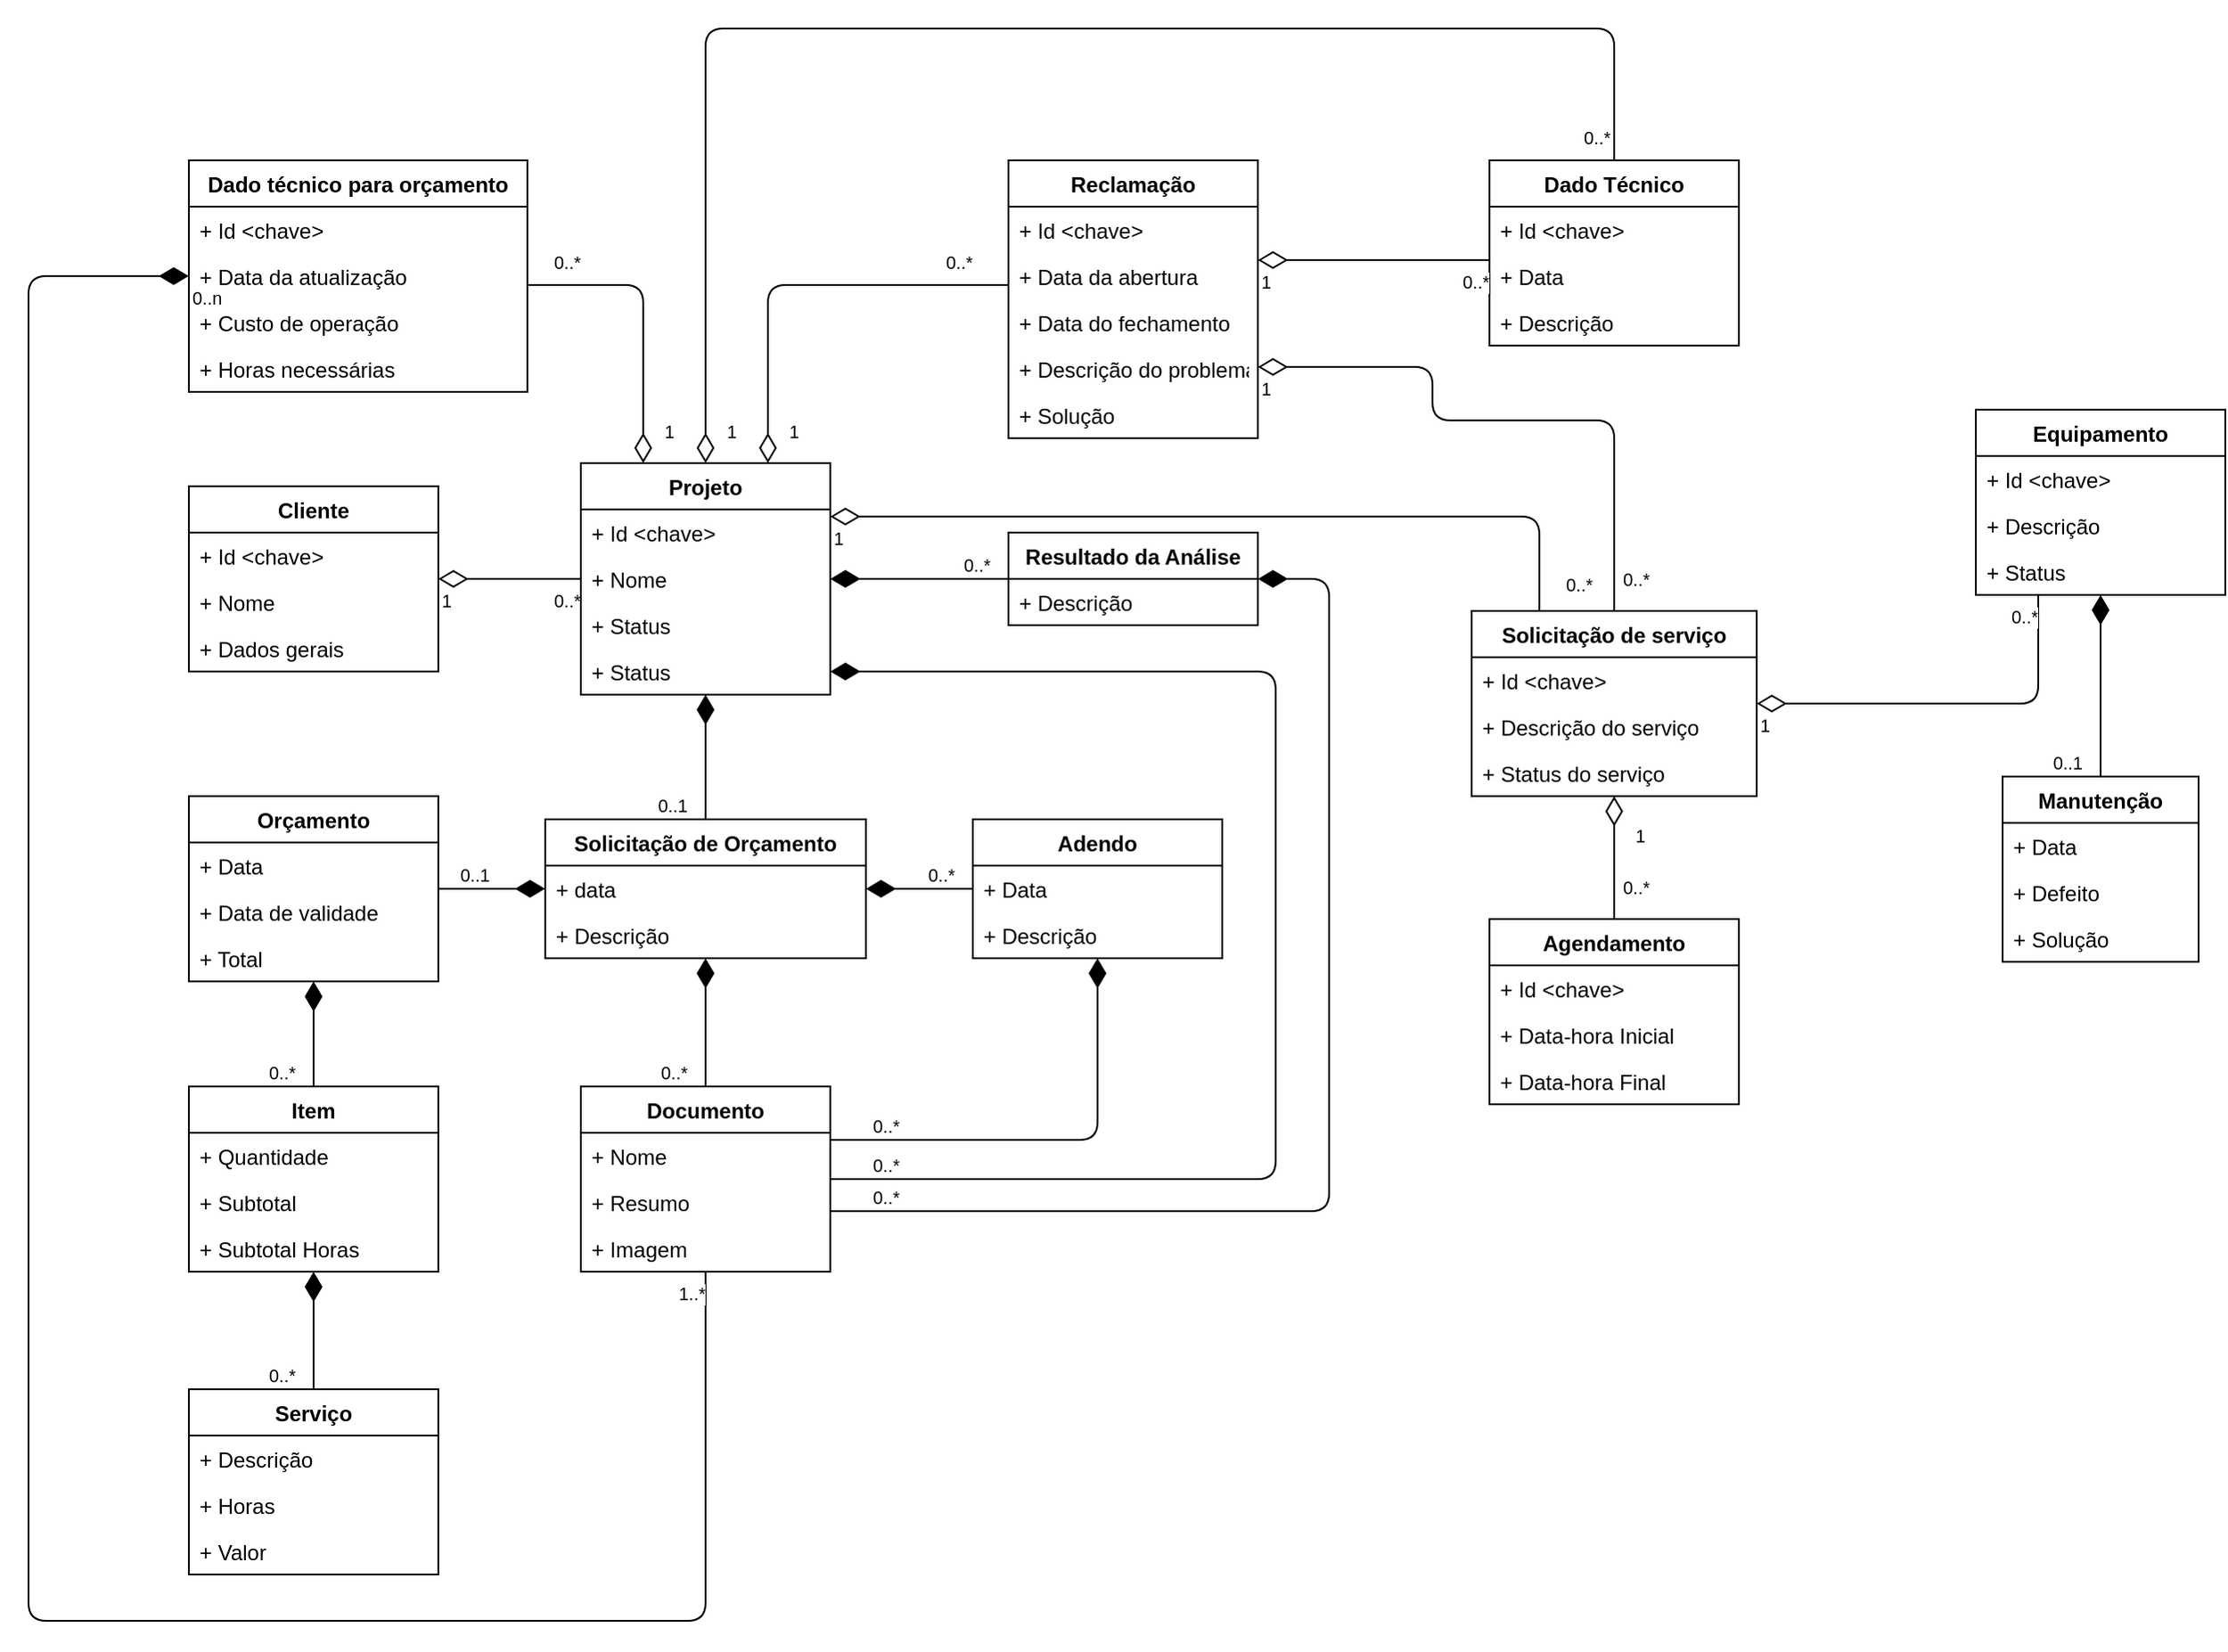<mxfile version="13.1.2" type="google"><diagram id="Xtl_frcXwv0-rgg527Lv" name="Page-1"><mxGraphModel dx="865" dy="480" grid="1" gridSize="10" guides="1" tooltips="1" connect="1" arrows="1" fold="1" page="1" pageScale="1" pageWidth="1654" pageHeight="1169" math="0" shadow="0"><root><mxCell id="0"/><mxCell id="1" parent="0"/><mxCell id="OurGnetzoIfqYO8myGgd-20" value="" style="endArrow=none;html=1;endSize=12;startArrow=diamondThin;startSize=14;startFill=0;edgeStyle=orthogonalEdgeStyle;endFill=0;" parent="1" source="OurGnetzoIfqYO8myGgd-1" target="OurGnetzoIfqYO8myGgd-5" edge="1"><mxGeometry relative="1" as="geometry"><mxPoint x="462" y="404" as="sourcePoint"/><mxPoint x="622" y="404" as="targetPoint"/></mxGeometry></mxCell><mxCell id="OurGnetzoIfqYO8myGgd-21" value="1" style="resizable=0;html=1;align=left;verticalAlign=top;labelBackgroundColor=#ffffff;fontSize=10;" parent="OurGnetzoIfqYO8myGgd-20" connectable="0" vertex="1"><mxGeometry x="-1" relative="1" as="geometry"/></mxCell><mxCell id="OurGnetzoIfqYO8myGgd-22" value="0..*" style="resizable=0;html=1;align=right;verticalAlign=top;labelBackgroundColor=#ffffff;fontSize=10;" parent="OurGnetzoIfqYO8myGgd-20" connectable="0" vertex="1"><mxGeometry x="1" relative="1" as="geometry"/></mxCell><mxCell id="OurGnetzoIfqYO8myGgd-30" value="" style="endArrow=none;html=1;endSize=12;startArrow=diamondThin;startSize=14;startFill=1;edgeStyle=orthogonalEdgeStyle;endFill=0;" parent="1" source="OurGnetzoIfqYO8myGgd-5" target="OurGnetzoIfqYO8myGgd-23" edge="1"><mxGeometry relative="1" as="geometry"><mxPoint x="472" y="454" as="sourcePoint"/><mxPoint x="632" y="454" as="targetPoint"/></mxGeometry></mxCell><mxCell id="OurGnetzoIfqYO8myGgd-31" value="" style="resizable=0;html=1;align=left;verticalAlign=top;labelBackgroundColor=#ffffff;fontSize=10;" parent="OurGnetzoIfqYO8myGgd-30" connectable="0" vertex="1"><mxGeometry x="-1" relative="1" as="geometry"/></mxCell><mxCell id="OurGnetzoIfqYO8myGgd-32" value="0..1" style="resizable=0;html=1;align=right;verticalAlign=top;labelBackgroundColor=#ffffff;fontSize=10;" parent="OurGnetzoIfqYO8myGgd-30" connectable="0" vertex="1"><mxGeometry x="1" relative="1" as="geometry"><mxPoint x="-10" y="-20" as="offset"/></mxGeometry></mxCell><mxCell id="OurGnetzoIfqYO8myGgd-37" value="" style="endArrow=none;html=1;endSize=12;startArrow=diamondThin;startSize=14;startFill=1;edgeStyle=orthogonalEdgeStyle;endFill=0;" parent="1" source="OurGnetzoIfqYO8myGgd-23" target="OurGnetzoIfqYO8myGgd-33" edge="1"><mxGeometry relative="1" as="geometry"><mxPoint x="712" y="524" as="sourcePoint"/><mxPoint x="712" y="654" as="targetPoint"/></mxGeometry></mxCell><mxCell id="OurGnetzoIfqYO8myGgd-38" value="" style="resizable=0;html=1;align=left;verticalAlign=top;labelBackgroundColor=#ffffff;fontSize=10;" parent="OurGnetzoIfqYO8myGgd-37" connectable="0" vertex="1"><mxGeometry x="-1" relative="1" as="geometry"/></mxCell><mxCell id="OurGnetzoIfqYO8myGgd-39" value="0..*" style="resizable=0;html=1;align=right;verticalAlign=top;labelBackgroundColor=#ffffff;fontSize=10;" parent="OurGnetzoIfqYO8myGgd-37" connectable="0" vertex="1"><mxGeometry x="1" relative="1" as="geometry"><mxPoint x="-10" y="-20" as="offset"/></mxGeometry></mxCell><mxCell id="OurGnetzoIfqYO8myGgd-44" value="" style="endArrow=none;html=1;endSize=12;startArrow=diamondThin;startSize=14;startFill=1;edgeStyle=orthogonalEdgeStyle;endFill=0;" parent="1" source="OurGnetzoIfqYO8myGgd-23" target="OurGnetzoIfqYO8myGgd-40" edge="1"><mxGeometry relative="1" as="geometry"><mxPoint x="592" y="632" as="sourcePoint"/><mxPoint x="592" y="754" as="targetPoint"/></mxGeometry></mxCell><mxCell id="OurGnetzoIfqYO8myGgd-45" value="" style="resizable=0;html=1;align=left;verticalAlign=top;labelBackgroundColor=#ffffff;fontSize=10;" parent="OurGnetzoIfqYO8myGgd-44" connectable="0" vertex="1"><mxGeometry x="-1" relative="1" as="geometry"/></mxCell><mxCell id="OurGnetzoIfqYO8myGgd-46" value="0..*" style="resizable=0;html=1;align=right;verticalAlign=top;labelBackgroundColor=#ffffff;fontSize=10;" parent="OurGnetzoIfqYO8myGgd-44" connectable="0" vertex="1"><mxGeometry x="1" relative="1" as="geometry"><mxPoint x="-10" y="-20" as="offset"/></mxGeometry></mxCell><mxCell id="OurGnetzoIfqYO8myGgd-47" value="" style="endArrow=none;html=1;endSize=12;startArrow=diamondThin;startSize=14;startFill=1;edgeStyle=orthogonalEdgeStyle;endFill=0;" parent="1" source="OurGnetzoIfqYO8myGgd-40" target="OurGnetzoIfqYO8myGgd-33" edge="1"><mxGeometry relative="1" as="geometry"><mxPoint x="592" y="632.0" as="sourcePoint"/><mxPoint x="592" y="754.0" as="targetPoint"/><Array as="points"><mxPoint x="802" y="724"/></Array></mxGeometry></mxCell><mxCell id="OurGnetzoIfqYO8myGgd-48" value="" style="resizable=0;html=1;align=left;verticalAlign=top;labelBackgroundColor=#ffffff;fontSize=10;" parent="OurGnetzoIfqYO8myGgd-47" connectable="0" vertex="1"><mxGeometry x="-1" relative="1" as="geometry"/></mxCell><mxCell id="OurGnetzoIfqYO8myGgd-49" value="0..*" style="resizable=0;html=1;align=right;verticalAlign=top;labelBackgroundColor=#ffffff;fontSize=10;" parent="OurGnetzoIfqYO8myGgd-47" connectable="0" vertex="1"><mxGeometry x="1" relative="1" as="geometry"><mxPoint x="39.72" y="-20" as="offset"/></mxGeometry></mxCell><mxCell id="OurGnetzoIfqYO8myGgd-53" value="" style="endArrow=none;html=1;endSize=12;startArrow=diamondThin;startSize=14;startFill=1;edgeStyle=orthogonalEdgeStyle;exitX=1;exitY=0.5;exitDx=0;exitDy=0;endFill=0;" parent="1" source="OurGnetzoIfqYO8myGgd-7" target="OurGnetzoIfqYO8myGgd-33" edge="1"><mxGeometry relative="1" as="geometry"><mxPoint x="902.034" y="664.0" as="sourcePoint"/><mxPoint x="672" y="805.966" as="targetPoint"/><Array as="points"><mxPoint x="902" y="461"/><mxPoint x="902" y="746"/></Array></mxGeometry></mxCell><mxCell id="OurGnetzoIfqYO8myGgd-54" value="" style="resizable=0;html=1;align=left;verticalAlign=top;labelBackgroundColor=#ffffff;fontSize=10;" parent="OurGnetzoIfqYO8myGgd-53" connectable="0" vertex="1"><mxGeometry x="-1" relative="1" as="geometry"/></mxCell><mxCell id="OurGnetzoIfqYO8myGgd-55" value="0..*" style="resizable=0;html=1;align=right;verticalAlign=top;labelBackgroundColor=#ffffff;fontSize=10;" parent="OurGnetzoIfqYO8myGgd-53" connectable="0" vertex="1"><mxGeometry x="1" relative="1" as="geometry"><mxPoint x="39.72" y="-20" as="offset"/></mxGeometry></mxCell><mxCell id="OurGnetzoIfqYO8myGgd-60" value="" style="endArrow=none;html=1;endSize=12;startArrow=diamondThin;startSize=14;startFill=1;edgeStyle=orthogonalEdgeStyle;endFill=0;" parent="1" source="OurGnetzoIfqYO8myGgd-5" target="OurGnetzoIfqYO8myGgd-56" edge="1"><mxGeometry relative="1" as="geometry"><mxPoint x="727" y="424.0" as="sourcePoint"/><mxPoint x="857" y="424.0" as="targetPoint"/></mxGeometry></mxCell><mxCell id="OurGnetzoIfqYO8myGgd-61" value="" style="resizable=0;html=1;align=left;verticalAlign=top;labelBackgroundColor=#ffffff;fontSize=10;" parent="OurGnetzoIfqYO8myGgd-60" connectable="0" vertex="1"><mxGeometry x="-1" relative="1" as="geometry"/></mxCell><mxCell id="OurGnetzoIfqYO8myGgd-62" value="0..*" style="resizable=0;html=1;align=right;verticalAlign=top;labelBackgroundColor=#ffffff;fontSize=10;" parent="OurGnetzoIfqYO8myGgd-60" connectable="0" vertex="1"><mxGeometry x="1" relative="1" as="geometry"><mxPoint x="-10" y="-20" as="offset"/></mxGeometry></mxCell><mxCell id="OurGnetzoIfqYO8myGgd-63" value="" style="endArrow=none;html=1;endSize=12;startArrow=diamondThin;startSize=14;startFill=1;edgeStyle=orthogonalEdgeStyle;endFill=0;" parent="1" source="OurGnetzoIfqYO8myGgd-56" target="OurGnetzoIfqYO8myGgd-33" edge="1"><mxGeometry relative="1" as="geometry"><mxPoint x="662" y="411" as="sourcePoint"/><mxPoint x="662" y="803.966" as="targetPoint"/><Array as="points"><mxPoint x="932" y="409"/><mxPoint x="932" y="764"/></Array></mxGeometry></mxCell><mxCell id="OurGnetzoIfqYO8myGgd-64" value="" style="resizable=0;html=1;align=left;verticalAlign=top;labelBackgroundColor=#ffffff;fontSize=10;" parent="OurGnetzoIfqYO8myGgd-63" connectable="0" vertex="1"><mxGeometry x="-1" relative="1" as="geometry"/></mxCell><mxCell id="OurGnetzoIfqYO8myGgd-65" value="0..*" style="resizable=0;html=1;align=right;verticalAlign=top;labelBackgroundColor=#ffffff;fontSize=10;" parent="OurGnetzoIfqYO8myGgd-63" connectable="0" vertex="1"><mxGeometry x="1" relative="1" as="geometry"><mxPoint x="39.72" y="-20" as="offset"/></mxGeometry></mxCell><mxCell id="OurGnetzoIfqYO8myGgd-70" value="" style="endArrow=none;html=1;endSize=12;startArrow=diamondThin;startSize=14;startFill=1;edgeStyle=orthogonalEdgeStyle;endFill=0;" parent="1" source="OurGnetzoIfqYO8myGgd-23" target="OurGnetzoIfqYO8myGgd-66" edge="1"><mxGeometry relative="1" as="geometry"><mxPoint x="682" y="593" as="sourcePoint"/><mxPoint x="402" y="594" as="targetPoint"/></mxGeometry></mxCell><mxCell id="OurGnetzoIfqYO8myGgd-71" value="" style="resizable=0;html=1;align=left;verticalAlign=top;labelBackgroundColor=#ffffff;fontSize=10;" parent="OurGnetzoIfqYO8myGgd-70" connectable="0" vertex="1"><mxGeometry x="-1" relative="1" as="geometry"/></mxCell><mxCell id="OurGnetzoIfqYO8myGgd-72" value="0..1" style="resizable=0;html=1;align=right;verticalAlign=top;labelBackgroundColor=#ffffff;fontSize=10;" parent="OurGnetzoIfqYO8myGgd-70" connectable="0" vertex="1"><mxGeometry x="1" relative="1" as="geometry"><mxPoint x="29.95" y="-20" as="offset"/></mxGeometry></mxCell><mxCell id="fzng8ZVXd2owZVXZDrKV-5" value="" style="endArrow=none;html=1;endSize=12;startArrow=diamondThin;startSize=14;startFill=1;edgeStyle=orthogonalEdgeStyle;endFill=0;" parent="1" source="OurGnetzoIfqYO8myGgd-66" target="fzng8ZVXd2owZVXZDrKV-1" edge="1"><mxGeometry relative="1" as="geometry"><mxPoint x="402" y="635" as="sourcePoint"/><mxPoint x="402" y="757" as="targetPoint"/></mxGeometry></mxCell><mxCell id="fzng8ZVXd2owZVXZDrKV-6" value="" style="resizable=0;html=1;align=left;verticalAlign=top;labelBackgroundColor=#ffffff;fontSize=10;" parent="fzng8ZVXd2owZVXZDrKV-5" connectable="0" vertex="1"><mxGeometry x="-1" relative="1" as="geometry"/></mxCell><mxCell id="fzng8ZVXd2owZVXZDrKV-7" value="0..*" style="resizable=0;html=1;align=right;verticalAlign=top;labelBackgroundColor=#ffffff;fontSize=10;" parent="fzng8ZVXd2owZVXZDrKV-5" connectable="0" vertex="1"><mxGeometry x="1" relative="1" as="geometry"><mxPoint x="-10" y="-20" as="offset"/></mxGeometry></mxCell><mxCell id="fzng8ZVXd2owZVXZDrKV-12" value="" style="endArrow=none;html=1;endSize=12;startArrow=diamondThin;startSize=14;startFill=1;edgeStyle=orthogonalEdgeStyle;endFill=0;" parent="1" source="fzng8ZVXd2owZVXZDrKV-1" target="fzng8ZVXd2owZVXZDrKV-8" edge="1"><mxGeometry relative="1" as="geometry"><mxPoint x="372.0" y="645" as="sourcePoint"/><mxPoint x="372.0" y="704" as="targetPoint"/></mxGeometry></mxCell><mxCell id="fzng8ZVXd2owZVXZDrKV-13" value="" style="resizable=0;html=1;align=left;verticalAlign=top;labelBackgroundColor=#ffffff;fontSize=10;" parent="fzng8ZVXd2owZVXZDrKV-12" connectable="0" vertex="1"><mxGeometry x="-1" relative="1" as="geometry"/></mxCell><mxCell id="fzng8ZVXd2owZVXZDrKV-14" value="0..*" style="resizable=0;html=1;align=right;verticalAlign=top;labelBackgroundColor=#ffffff;fontSize=10;" parent="fzng8ZVXd2owZVXZDrKV-12" connectable="0" vertex="1"><mxGeometry x="1" relative="1" as="geometry"><mxPoint x="-10" y="-20" as="offset"/></mxGeometry></mxCell><mxCell id="fzng8ZVXd2owZVXZDrKV-27" value="" style="endArrow=none;html=1;endSize=12;startArrow=diamondThin;startSize=14;startFill=0;edgeStyle=orthogonalEdgeStyle;endFill=0;" parent="1" source="OurGnetzoIfqYO8myGgd-5" target="fzng8ZVXd2owZVXZDrKV-20" edge="1"><mxGeometry relative="1" as="geometry"><mxPoint x="802.0" y="357" as="sourcePoint"/><mxPoint x="1000" y="400" as="targetPoint"/><Array as="points"><mxPoint x="1050" y="374"/></Array></mxGeometry></mxCell><mxCell id="fzng8ZVXd2owZVXZDrKV-28" value="1" style="resizable=0;html=1;align=left;verticalAlign=top;labelBackgroundColor=#ffffff;fontSize=10;" parent="fzng8ZVXd2owZVXZDrKV-27" connectable="0" vertex="1"><mxGeometry x="-1" relative="1" as="geometry"/></mxCell><mxCell id="fzng8ZVXd2owZVXZDrKV-29" value="0..*" style="resizable=0;html=1;align=right;verticalAlign=top;labelBackgroundColor=#ffffff;fontSize=10;" parent="fzng8ZVXd2owZVXZDrKV-27" connectable="0" vertex="1"><mxGeometry x="1" relative="1" as="geometry"><mxPoint x="30" y="-27" as="offset"/></mxGeometry></mxCell><mxCell id="fzng8ZVXd2owZVXZDrKV-30" value="" style="endArrow=none;html=1;endSize=12;startArrow=diamondThin;startSize=14;startFill=0;edgeStyle=orthogonalEdgeStyle;endFill=0;" parent="1" source="fzng8ZVXd2owZVXZDrKV-20" target="fzng8ZVXd2owZVXZDrKV-15" edge="1"><mxGeometry relative="1" as="geometry"><mxPoint x="1302" y="444" as="sourcePoint"/><mxPoint x="1302" y="524" as="targetPoint"/></mxGeometry></mxCell><mxCell id="fzng8ZVXd2owZVXZDrKV-31" value="1" style="resizable=0;html=1;align=left;verticalAlign=top;labelBackgroundColor=#ffffff;fontSize=10;" parent="fzng8ZVXd2owZVXZDrKV-30" connectable="0" vertex="1"><mxGeometry x="-1" relative="1" as="geometry"><mxPoint x="10" y="10" as="offset"/></mxGeometry></mxCell><mxCell id="fzng8ZVXd2owZVXZDrKV-32" value="0..*" style="resizable=0;html=1;align=right;verticalAlign=top;labelBackgroundColor=#ffffff;fontSize=10;" parent="fzng8ZVXd2owZVXZDrKV-30" connectable="0" vertex="1"><mxGeometry x="1" relative="1" as="geometry"><mxPoint x="20" y="-30" as="offset"/></mxGeometry></mxCell><mxCell id="fzng8ZVXd2owZVXZDrKV-37" value="" style="endArrow=none;html=1;endSize=12;startArrow=diamondThin;startSize=14;startFill=0;edgeStyle=orthogonalEdgeStyle;endFill=0;" parent="1" source="fzng8ZVXd2owZVXZDrKV-20" target="fzng8ZVXd2owZVXZDrKV-33" edge="1"><mxGeometry relative="1" as="geometry"><mxPoint x="662" y="384" as="sourcePoint"/><mxPoint x="1082" y="384" as="targetPoint"/><Array as="points"><mxPoint x="1330" y="479"/></Array></mxGeometry></mxCell><mxCell id="fzng8ZVXd2owZVXZDrKV-38" value="1" style="resizable=0;html=1;align=left;verticalAlign=top;labelBackgroundColor=#ffffff;fontSize=10;" parent="fzng8ZVXd2owZVXZDrKV-37" connectable="0" vertex="1"><mxGeometry x="-1" relative="1" as="geometry"/></mxCell><mxCell id="fzng8ZVXd2owZVXZDrKV-39" value="0..*" style="resizable=0;html=1;align=right;verticalAlign=top;labelBackgroundColor=#ffffff;fontSize=10;" parent="fzng8ZVXd2owZVXZDrKV-37" connectable="0" vertex="1"><mxGeometry x="1" relative="1" as="geometry"/></mxCell><mxCell id="fzng8ZVXd2owZVXZDrKV-44" value="" style="endArrow=none;html=1;endSize=12;startArrow=diamondThin;startSize=14;startFill=1;edgeStyle=orthogonalEdgeStyle;entryX=0.5;entryY=0;entryDx=0;entryDy=0;endFill=0;" parent="1" source="fzng8ZVXd2owZVXZDrKV-33" target="fzng8ZVXd2owZVXZDrKV-40" edge="1"><mxGeometry relative="1" as="geometry"><mxPoint x="592" y="484" as="sourcePoint"/><mxPoint x="592" y="554" as="targetPoint"/></mxGeometry></mxCell><mxCell id="fzng8ZVXd2owZVXZDrKV-45" value="" style="resizable=0;html=1;align=left;verticalAlign=top;labelBackgroundColor=#ffffff;fontSize=10;" parent="fzng8ZVXd2owZVXZDrKV-44" connectable="0" vertex="1"><mxGeometry x="-1" relative="1" as="geometry"/></mxCell><mxCell id="fzng8ZVXd2owZVXZDrKV-46" value="0..1" style="resizable=0;html=1;align=right;verticalAlign=top;labelBackgroundColor=#ffffff;fontSize=10;" parent="fzng8ZVXd2owZVXZDrKV-44" connectable="0" vertex="1"><mxGeometry x="1" relative="1" as="geometry"><mxPoint x="-10" y="-20" as="offset"/></mxGeometry></mxCell><mxCell id="fzng8ZVXd2owZVXZDrKV-52" value="" style="endArrow=none;html=1;endSize=12;startArrow=diamondThin;startSize=14;startFill=1;edgeStyle=orthogonalEdgeStyle;endFill=0;" parent="1" source="fzng8ZVXd2owZVXZDrKV-47" target="OurGnetzoIfqYO8myGgd-33" edge="1"><mxGeometry relative="1" as="geometry"><mxPoint x="2" y="635" as="sourcePoint"/><mxPoint x="162" y="635" as="targetPoint"/><Array as="points"><mxPoint x="202" y="239"/><mxPoint x="202" y="994"/><mxPoint x="582" y="994"/></Array></mxGeometry></mxCell><mxCell id="fzng8ZVXd2owZVXZDrKV-53" value="0..n" style="resizable=0;html=1;align=left;verticalAlign=top;labelBackgroundColor=#ffffff;fontSize=10;" parent="fzng8ZVXd2owZVXZDrKV-52" connectable="0" vertex="1"><mxGeometry x="-1" relative="1" as="geometry"/></mxCell><mxCell id="fzng8ZVXd2owZVXZDrKV-54" value="1..*" style="resizable=0;html=1;align=right;verticalAlign=top;labelBackgroundColor=#ffffff;fontSize=10;" parent="fzng8ZVXd2owZVXZDrKV-52" connectable="0" vertex="1"><mxGeometry x="1" relative="1" as="geometry"/></mxCell><mxCell id="fzng8ZVXd2owZVXZDrKV-55" value="" style="endArrow=none;html=1;endSize=12;startArrow=diamondThin;startSize=14;startFill=0;edgeStyle=orthogonalEdgeStyle;exitX=0.25;exitY=0;exitDx=0;exitDy=0;endFill=0;" parent="1" source="OurGnetzoIfqYO8myGgd-5" target="fzng8ZVXd2owZVXZDrKV-47" edge="1"><mxGeometry relative="1" as="geometry"><mxPoint x="622" y="204" as="sourcePoint"/><mxPoint x="522" y="323" as="targetPoint"/><Array as="points"><mxPoint x="547" y="244"/></Array></mxGeometry></mxCell><mxCell id="fzng8ZVXd2owZVXZDrKV-56" value="1" style="resizable=0;html=1;align=left;verticalAlign=top;labelBackgroundColor=#ffffff;fontSize=10;" parent="fzng8ZVXd2owZVXZDrKV-55" connectable="0" vertex="1"><mxGeometry x="-1" relative="1" as="geometry"><mxPoint x="10" y="-30" as="offset"/></mxGeometry></mxCell><mxCell id="fzng8ZVXd2owZVXZDrKV-57" value="0..*" style="resizable=0;html=1;align=right;verticalAlign=top;labelBackgroundColor=#ffffff;fontSize=10;" parent="fzng8ZVXd2owZVXZDrKV-55" connectable="0" vertex="1"><mxGeometry x="1" relative="1" as="geometry"><mxPoint x="30" y="-25" as="offset"/></mxGeometry></mxCell><mxCell id="fzng8ZVXd2owZVXZDrKV-64" value="" style="endArrow=none;html=1;endSize=12;startArrow=diamondThin;startSize=14;startFill=0;edgeStyle=orthogonalEdgeStyle;exitX=0.75;exitY=0;exitDx=0;exitDy=0;endFill=0;" parent="1" source="OurGnetzoIfqYO8myGgd-5" target="fzng8ZVXd2owZVXZDrKV-58" edge="1"><mxGeometry relative="1" as="geometry"><mxPoint x="557" y="354" as="sourcePoint"/><mxPoint x="492" y="249" as="targetPoint"/><Array as="points"><mxPoint x="617" y="244"/></Array></mxGeometry></mxCell><mxCell id="fzng8ZVXd2owZVXZDrKV-65" value="1" style="resizable=0;html=1;align=left;verticalAlign=top;labelBackgroundColor=#ffffff;fontSize=10;" parent="fzng8ZVXd2owZVXZDrKV-64" connectable="0" vertex="1"><mxGeometry x="-1" relative="1" as="geometry"><mxPoint x="10" y="-30" as="offset"/></mxGeometry></mxCell><mxCell id="fzng8ZVXd2owZVXZDrKV-66" value="0..*" style="resizable=0;html=1;align=right;verticalAlign=top;labelBackgroundColor=#ffffff;fontSize=10;" parent="fzng8ZVXd2owZVXZDrKV-64" connectable="0" vertex="1"><mxGeometry x="1" relative="1" as="geometry"><mxPoint x="-20" y="-25" as="offset"/></mxGeometry></mxCell><mxCell id="fzng8ZVXd2owZVXZDrKV-67" value="" style="endArrow=none;html=1;endSize=12;startArrow=diamondThin;startSize=14;startFill=0;edgeStyle=orthogonalEdgeStyle;entryX=0.5;entryY=0;entryDx=0;entryDy=0;endFill=0;" parent="1" source="fzng8ZVXd2owZVXZDrKV-58" target="fzng8ZVXd2owZVXZDrKV-20" edge="1"><mxGeometry relative="1" as="geometry"><mxPoint x="982" y="214" as="sourcePoint"/><mxPoint x="1092" y="312" as="targetPoint"/><Array as="points"><mxPoint x="990" y="290"/><mxPoint x="990" y="320"/><mxPoint x="1092" y="320"/></Array></mxGeometry></mxCell><mxCell id="fzng8ZVXd2owZVXZDrKV-68" value="1" style="resizable=0;html=1;align=left;verticalAlign=top;labelBackgroundColor=#ffffff;fontSize=10;" parent="fzng8ZVXd2owZVXZDrKV-67" connectable="0" vertex="1"><mxGeometry x="-1" relative="1" as="geometry"/></mxCell><mxCell id="fzng8ZVXd2owZVXZDrKV-69" value="0..*" style="resizable=0;html=1;align=right;verticalAlign=top;labelBackgroundColor=#ffffff;fontSize=10;" parent="fzng8ZVXd2owZVXZDrKV-67" connectable="0" vertex="1"><mxGeometry x="1" relative="1" as="geometry"><mxPoint x="20" y="-30" as="offset"/></mxGeometry></mxCell><mxCell id="fzng8ZVXd2owZVXZDrKV-70" value="Dado Técnico" style="swimlane;fontStyle=1;childLayout=stackLayout;horizontal=1;startSize=26;fillColor=none;horizontalStack=0;resizeParent=1;resizeParentMax=0;resizeLast=0;collapsible=1;marginBottom=0;" parent="1" vertex="1"><mxGeometry x="1022" y="174" width="140" height="104" as="geometry"/></mxCell><mxCell id="fzng8ZVXd2owZVXZDrKV-71" value="+ Id &lt;chave&gt;" style="text;strokeColor=none;fillColor=none;align=left;verticalAlign=top;spacingLeft=4;spacingRight=4;overflow=hidden;rotatable=0;points=[[0,0.5],[1,0.5]];portConstraint=eastwest;" parent="fzng8ZVXd2owZVXZDrKV-70" vertex="1"><mxGeometry y="26" width="140" height="26" as="geometry"/></mxCell><mxCell id="fzng8ZVXd2owZVXZDrKV-72" value="+ Data" style="text;strokeColor=none;fillColor=none;align=left;verticalAlign=top;spacingLeft=4;spacingRight=4;overflow=hidden;rotatable=0;points=[[0,0.5],[1,0.5]];portConstraint=eastwest;" parent="fzng8ZVXd2owZVXZDrKV-70" vertex="1"><mxGeometry y="52" width="140" height="26" as="geometry"/></mxCell><mxCell id="fzng8ZVXd2owZVXZDrKV-73" value="+ Descrição" style="text;strokeColor=none;fillColor=none;align=left;verticalAlign=top;spacingLeft=4;spacingRight=4;overflow=hidden;rotatable=0;points=[[0,0.5],[1,0.5]];portConstraint=eastwest;" parent="fzng8ZVXd2owZVXZDrKV-70" vertex="1"><mxGeometry y="78" width="140" height="26" as="geometry"/></mxCell><mxCell id="OurGnetzoIfqYO8myGgd-23" value="Solicitação de Orçamento" style="swimlane;fontStyle=1;childLayout=stackLayout;horizontal=1;startSize=26;fillColor=none;horizontalStack=0;resizeParent=1;resizeParentMax=0;resizeLast=0;collapsible=1;marginBottom=0;" parent="1" vertex="1"><mxGeometry x="492" y="544" width="180" height="78" as="geometry"/></mxCell><mxCell id="OurGnetzoIfqYO8myGgd-24" value="+ data" style="text;strokeColor=none;fillColor=none;align=left;verticalAlign=top;spacingLeft=4;spacingRight=4;overflow=hidden;rotatable=0;points=[[0,0.5],[1,0.5]];portConstraint=eastwest;" parent="OurGnetzoIfqYO8myGgd-23" vertex="1"><mxGeometry y="26" width="180" height="26" as="geometry"/></mxCell><mxCell id="OurGnetzoIfqYO8myGgd-25" value="+ Descrição" style="text;strokeColor=none;fillColor=none;align=left;verticalAlign=top;spacingLeft=4;spacingRight=4;overflow=hidden;rotatable=0;points=[[0,0.5],[1,0.5]];portConstraint=eastwest;" parent="OurGnetzoIfqYO8myGgd-23" vertex="1"><mxGeometry y="52" width="180" height="26" as="geometry"/></mxCell><mxCell id="OurGnetzoIfqYO8myGgd-5" value="Projeto" style="swimlane;fontStyle=1;childLayout=stackLayout;horizontal=1;startSize=26;fillColor=none;horizontalStack=0;resizeParent=1;resizeParentMax=0;resizeLast=0;collapsible=1;marginBottom=0;" parent="1" vertex="1"><mxGeometry x="512" y="344" width="140" height="130" as="geometry"/></mxCell><mxCell id="OurGnetzoIfqYO8myGgd-8" value="+ Id &lt;chave&gt;" style="text;strokeColor=none;fillColor=none;align=left;verticalAlign=top;spacingLeft=4;spacingRight=4;overflow=hidden;rotatable=0;points=[[0,0.5],[1,0.5]];portConstraint=eastwest;" parent="OurGnetzoIfqYO8myGgd-5" vertex="1"><mxGeometry y="26" width="140" height="26" as="geometry"/></mxCell><mxCell id="OurGnetzoIfqYO8myGgd-6" value="+ Nome" style="text;strokeColor=none;fillColor=none;align=left;verticalAlign=top;spacingLeft=4;spacingRight=4;overflow=hidden;rotatable=0;points=[[0,0.5],[1,0.5]];portConstraint=eastwest;" parent="OurGnetzoIfqYO8myGgd-5" vertex="1"><mxGeometry y="52" width="140" height="26" as="geometry"/></mxCell><mxCell id="OurGnetzoIfqYO8myGgd-13" value="+ Status" style="text;strokeColor=none;fillColor=none;align=left;verticalAlign=top;spacingLeft=4;spacingRight=4;overflow=hidden;rotatable=0;points=[[0,0.5],[1,0.5]];portConstraint=eastwest;" parent="OurGnetzoIfqYO8myGgd-5" vertex="1"><mxGeometry y="78" width="140" height="26" as="geometry"/></mxCell><mxCell id="OurGnetzoIfqYO8myGgd-7" value="+ Status" style="text;strokeColor=none;fillColor=none;align=left;verticalAlign=top;spacingLeft=4;spacingRight=4;overflow=hidden;rotatable=0;points=[[0,0.5],[1,0.5]];portConstraint=eastwest;" parent="OurGnetzoIfqYO8myGgd-5" vertex="1"><mxGeometry y="104" width="140" height="26" as="geometry"/></mxCell><mxCell id="OurGnetzoIfqYO8myGgd-56" value="Resultado da Análise" style="swimlane;fontStyle=1;childLayout=stackLayout;horizontal=1;startSize=26;fillColor=none;horizontalStack=0;resizeParent=1;resizeParentMax=0;resizeLast=0;collapsible=1;marginBottom=0;" parent="1" vertex="1"><mxGeometry x="752" y="383" width="140" height="52" as="geometry"/></mxCell><mxCell id="OurGnetzoIfqYO8myGgd-57" value="+ Descrição" style="text;strokeColor=none;fillColor=none;align=left;verticalAlign=top;spacingLeft=4;spacingRight=4;overflow=hidden;rotatable=0;points=[[0,0.5],[1,0.5]];portConstraint=eastwest;" parent="OurGnetzoIfqYO8myGgd-56" vertex="1"><mxGeometry y="26" width="140" height="26" as="geometry"/></mxCell><mxCell id="fzng8ZVXd2owZVXZDrKV-47" value="Dado técnico para orçamento" style="swimlane;fontStyle=1;childLayout=stackLayout;horizontal=1;startSize=26;fillColor=none;horizontalStack=0;resizeParent=1;resizeParentMax=0;resizeLast=0;collapsible=1;marginBottom=0;" parent="1" vertex="1"><mxGeometry x="292" y="174" width="190" height="130" as="geometry"/></mxCell><mxCell id="fzng8ZVXd2owZVXZDrKV-48" value="+ Id &lt;chave&gt;" style="text;strokeColor=none;fillColor=none;align=left;verticalAlign=top;spacingLeft=4;spacingRight=4;overflow=hidden;rotatable=0;points=[[0,0.5],[1,0.5]];portConstraint=eastwest;" parent="fzng8ZVXd2owZVXZDrKV-47" vertex="1"><mxGeometry y="26" width="190" height="26" as="geometry"/></mxCell><mxCell id="fzng8ZVXd2owZVXZDrKV-49" value="+ Data da atualização" style="text;strokeColor=none;fillColor=none;align=left;verticalAlign=top;spacingLeft=4;spacingRight=4;overflow=hidden;rotatable=0;points=[[0,0.5],[1,0.5]];portConstraint=eastwest;" parent="fzng8ZVXd2owZVXZDrKV-47" vertex="1"><mxGeometry y="52" width="190" height="26" as="geometry"/></mxCell><mxCell id="fzng8ZVXd2owZVXZDrKV-50" value="+ Custo de operação" style="text;strokeColor=none;fillColor=none;align=left;verticalAlign=top;spacingLeft=4;spacingRight=4;overflow=hidden;rotatable=0;points=[[0,0.5],[1,0.5]];portConstraint=eastwest;" parent="fzng8ZVXd2owZVXZDrKV-47" vertex="1"><mxGeometry y="78" width="190" height="26" as="geometry"/></mxCell><mxCell id="fzng8ZVXd2owZVXZDrKV-51" value="+ Horas necessárias" style="text;strokeColor=none;fillColor=none;align=left;verticalAlign=top;spacingLeft=4;spacingRight=4;overflow=hidden;rotatable=0;points=[[0,0.5],[1,0.5]];portConstraint=eastwest;" parent="fzng8ZVXd2owZVXZDrKV-47" vertex="1"><mxGeometry y="104" width="190" height="26" as="geometry"/></mxCell><mxCell id="fzng8ZVXd2owZVXZDrKV-58" value="Reclamação" style="swimlane;fontStyle=1;childLayout=stackLayout;horizontal=1;startSize=26;fillColor=none;horizontalStack=0;resizeParent=1;resizeParentMax=0;resizeLast=0;collapsible=1;marginBottom=0;" parent="1" vertex="1"><mxGeometry x="752" y="174" width="140" height="156" as="geometry"/></mxCell><mxCell id="fzng8ZVXd2owZVXZDrKV-59" value="+ Id &lt;chave&gt;" style="text;strokeColor=none;fillColor=none;align=left;verticalAlign=top;spacingLeft=4;spacingRight=4;overflow=hidden;rotatable=0;points=[[0,0.5],[1,0.5]];portConstraint=eastwest;" parent="fzng8ZVXd2owZVXZDrKV-58" vertex="1"><mxGeometry y="26" width="140" height="26" as="geometry"/></mxCell><mxCell id="fzng8ZVXd2owZVXZDrKV-60" value="+ Data da abertura" style="text;strokeColor=none;fillColor=none;align=left;verticalAlign=top;spacingLeft=4;spacingRight=4;overflow=hidden;rotatable=0;points=[[0,0.5],[1,0.5]];portConstraint=eastwest;" parent="fzng8ZVXd2owZVXZDrKV-58" vertex="1"><mxGeometry y="52" width="140" height="26" as="geometry"/></mxCell><mxCell id="fzng8ZVXd2owZVXZDrKV-61" value="+ Data do fechamento" style="text;strokeColor=none;fillColor=none;align=left;verticalAlign=top;spacingLeft=4;spacingRight=4;overflow=hidden;rotatable=0;points=[[0,0.5],[1,0.5]];portConstraint=eastwest;" parent="fzng8ZVXd2owZVXZDrKV-58" vertex="1"><mxGeometry y="78" width="140" height="26" as="geometry"/></mxCell><mxCell id="fzng8ZVXd2owZVXZDrKV-62" value="+ Descrição do problema" style="text;strokeColor=none;fillColor=none;align=left;verticalAlign=top;spacingLeft=4;spacingRight=4;overflow=hidden;rotatable=0;points=[[0,0.5],[1,0.5]];portConstraint=eastwest;" parent="fzng8ZVXd2owZVXZDrKV-58" vertex="1"><mxGeometry y="104" width="140" height="26" as="geometry"/></mxCell><mxCell id="fzng8ZVXd2owZVXZDrKV-63" value="+ Solução" style="text;strokeColor=none;fillColor=none;align=left;verticalAlign=top;spacingLeft=4;spacingRight=4;overflow=hidden;rotatable=0;points=[[0,0.5],[1,0.5]];portConstraint=eastwest;" parent="fzng8ZVXd2owZVXZDrKV-58" vertex="1"><mxGeometry y="130" width="140" height="26" as="geometry"/></mxCell><mxCell id="OurGnetzoIfqYO8myGgd-33" value="Documento" style="swimlane;fontStyle=1;childLayout=stackLayout;horizontal=1;startSize=26;fillColor=none;horizontalStack=0;resizeParent=1;resizeParentMax=0;resizeLast=0;collapsible=1;marginBottom=0;" parent="1" vertex="1"><mxGeometry x="512" y="694" width="140" height="104" as="geometry"/></mxCell><mxCell id="OurGnetzoIfqYO8myGgd-34" value="+ Nome" style="text;strokeColor=none;fillColor=none;align=left;verticalAlign=top;spacingLeft=4;spacingRight=4;overflow=hidden;rotatable=0;points=[[0,0.5],[1,0.5]];portConstraint=eastwest;" parent="OurGnetzoIfqYO8myGgd-33" vertex="1"><mxGeometry y="26" width="140" height="26" as="geometry"/></mxCell><mxCell id="OurGnetzoIfqYO8myGgd-35" value="+ Resumo" style="text;strokeColor=none;fillColor=none;align=left;verticalAlign=top;spacingLeft=4;spacingRight=4;overflow=hidden;rotatable=0;points=[[0,0.5],[1,0.5]];portConstraint=eastwest;" parent="OurGnetzoIfqYO8myGgd-33" vertex="1"><mxGeometry y="52" width="140" height="26" as="geometry"/></mxCell><mxCell id="OurGnetzoIfqYO8myGgd-36" value="+ Imagem" style="text;strokeColor=none;fillColor=none;align=left;verticalAlign=top;spacingLeft=4;spacingRight=4;overflow=hidden;rotatable=0;points=[[0,0.5],[1,0.5]];portConstraint=eastwest;" parent="OurGnetzoIfqYO8myGgd-33" vertex="1"><mxGeometry y="78" width="140" height="26" as="geometry"/></mxCell><mxCell id="OurGnetzoIfqYO8myGgd-1" value="Cliente" style="swimlane;fontStyle=1;childLayout=stackLayout;horizontal=1;startSize=26;fillColor=none;horizontalStack=0;resizeParent=1;resizeParentMax=0;resizeLast=0;collapsible=1;marginBottom=0;" parent="1" vertex="1"><mxGeometry x="292" y="357" width="140" height="104" as="geometry"/></mxCell><mxCell id="OurGnetzoIfqYO8myGgd-3" value="+ Id &lt;chave&gt;" style="text;strokeColor=none;fillColor=none;align=left;verticalAlign=top;spacingLeft=4;spacingRight=4;overflow=hidden;rotatable=0;points=[[0,0.5],[1,0.5]];portConstraint=eastwest;" parent="OurGnetzoIfqYO8myGgd-1" vertex="1"><mxGeometry y="26" width="140" height="26" as="geometry"/></mxCell><mxCell id="OurGnetzoIfqYO8myGgd-2" value="+ Nome" style="text;strokeColor=none;fillColor=none;align=left;verticalAlign=top;spacingLeft=4;spacingRight=4;overflow=hidden;rotatable=0;points=[[0,0.5],[1,0.5]];portConstraint=eastwest;" parent="OurGnetzoIfqYO8myGgd-1" vertex="1"><mxGeometry y="52" width="140" height="26" as="geometry"/></mxCell><mxCell id="OurGnetzoIfqYO8myGgd-4" value="+ Dados gerais" style="text;strokeColor=none;fillColor=none;align=left;verticalAlign=top;spacingLeft=4;spacingRight=4;overflow=hidden;rotatable=0;points=[[0,0.5],[1,0.5]];portConstraint=eastwest;" parent="OurGnetzoIfqYO8myGgd-1" vertex="1"><mxGeometry y="78" width="140" height="26" as="geometry"/></mxCell><mxCell id="OurGnetzoIfqYO8myGgd-66" value="Orçamento" style="swimlane;fontStyle=1;childLayout=stackLayout;horizontal=1;startSize=26;fillColor=none;horizontalStack=0;resizeParent=1;resizeParentMax=0;resizeLast=0;collapsible=1;marginBottom=0;" parent="1" vertex="1"><mxGeometry x="292" y="531" width="140" height="104" as="geometry"/></mxCell><mxCell id="OurGnetzoIfqYO8myGgd-67" value="+ Data" style="text;strokeColor=none;fillColor=none;align=left;verticalAlign=top;spacingLeft=4;spacingRight=4;overflow=hidden;rotatable=0;points=[[0,0.5],[1,0.5]];portConstraint=eastwest;" parent="OurGnetzoIfqYO8myGgd-66" vertex="1"><mxGeometry y="26" width="140" height="26" as="geometry"/></mxCell><mxCell id="OurGnetzoIfqYO8myGgd-68" value="+ Data de validade" style="text;strokeColor=none;fillColor=none;align=left;verticalAlign=top;spacingLeft=4;spacingRight=4;overflow=hidden;rotatable=0;points=[[0,0.5],[1,0.5]];portConstraint=eastwest;" parent="OurGnetzoIfqYO8myGgd-66" vertex="1"><mxGeometry y="52" width="140" height="26" as="geometry"/></mxCell><mxCell id="OurGnetzoIfqYO8myGgd-69" value="+ Total" style="text;strokeColor=none;fillColor=none;align=left;verticalAlign=top;spacingLeft=4;spacingRight=4;overflow=hidden;rotatable=0;points=[[0,0.5],[1,0.5]];portConstraint=eastwest;" parent="OurGnetzoIfqYO8myGgd-66" vertex="1"><mxGeometry y="78" width="140" height="26" as="geometry"/></mxCell><mxCell id="fzng8ZVXd2owZVXZDrKV-1" value="Item" style="swimlane;fontStyle=1;childLayout=stackLayout;horizontal=1;startSize=26;fillColor=none;horizontalStack=0;resizeParent=1;resizeParentMax=0;resizeLast=0;collapsible=1;marginBottom=0;" parent="1" vertex="1"><mxGeometry x="292" y="694" width="140" height="104" as="geometry"/></mxCell><mxCell id="fzng8ZVXd2owZVXZDrKV-2" value="+ Quantidade" style="text;strokeColor=none;fillColor=none;align=left;verticalAlign=top;spacingLeft=4;spacingRight=4;overflow=hidden;rotatable=0;points=[[0,0.5],[1,0.5]];portConstraint=eastwest;" parent="fzng8ZVXd2owZVXZDrKV-1" vertex="1"><mxGeometry y="26" width="140" height="26" as="geometry"/></mxCell><mxCell id="fzng8ZVXd2owZVXZDrKV-3" value="+ Subtotal" style="text;strokeColor=none;fillColor=none;align=left;verticalAlign=top;spacingLeft=4;spacingRight=4;overflow=hidden;rotatable=0;points=[[0,0.5],[1,0.5]];portConstraint=eastwest;" parent="fzng8ZVXd2owZVXZDrKV-1" vertex="1"><mxGeometry y="52" width="140" height="26" as="geometry"/></mxCell><mxCell id="fzng8ZVXd2owZVXZDrKV-4" value="+ Subtotal Horas" style="text;strokeColor=none;fillColor=none;align=left;verticalAlign=top;spacingLeft=4;spacingRight=4;overflow=hidden;rotatable=0;points=[[0,0.5],[1,0.5]];portConstraint=eastwest;" parent="fzng8ZVXd2owZVXZDrKV-1" vertex="1"><mxGeometry y="78" width="140" height="26" as="geometry"/></mxCell><mxCell id="OurGnetzoIfqYO8myGgd-40" value="Adendo" style="swimlane;fontStyle=1;childLayout=stackLayout;horizontal=1;startSize=26;fillColor=none;horizontalStack=0;resizeParent=1;resizeParentMax=0;resizeLast=0;collapsible=1;marginBottom=0;" parent="1" vertex="1"><mxGeometry x="732" y="544" width="140" height="78" as="geometry"/></mxCell><mxCell id="OurGnetzoIfqYO8myGgd-41" value="+ Data" style="text;strokeColor=none;fillColor=none;align=left;verticalAlign=top;spacingLeft=4;spacingRight=4;overflow=hidden;rotatable=0;points=[[0,0.5],[1,0.5]];portConstraint=eastwest;" parent="OurGnetzoIfqYO8myGgd-40" vertex="1"><mxGeometry y="26" width="140" height="26" as="geometry"/></mxCell><mxCell id="OurGnetzoIfqYO8myGgd-43" value="+ Descrição" style="text;strokeColor=none;fillColor=none;align=left;verticalAlign=top;spacingLeft=4;spacingRight=4;overflow=hidden;rotatable=0;points=[[0,0.5],[1,0.5]];portConstraint=eastwest;" parent="OurGnetzoIfqYO8myGgd-40" vertex="1"><mxGeometry y="52" width="140" height="26" as="geometry"/></mxCell><mxCell id="fzng8ZVXd2owZVXZDrKV-33" value="Equipamento" style="swimlane;fontStyle=1;childLayout=stackLayout;horizontal=1;startSize=26;fillColor=none;horizontalStack=0;resizeParent=1;resizeParentMax=0;resizeLast=0;collapsible=1;marginBottom=0;" parent="1" vertex="1"><mxGeometry x="1295" y="314" width="140" height="104" as="geometry"/></mxCell><mxCell id="fzng8ZVXd2owZVXZDrKV-34" value="+ Id &lt;chave&gt;" style="text;strokeColor=none;fillColor=none;align=left;verticalAlign=top;spacingLeft=4;spacingRight=4;overflow=hidden;rotatable=0;points=[[0,0.5],[1,0.5]];portConstraint=eastwest;" parent="fzng8ZVXd2owZVXZDrKV-33" vertex="1"><mxGeometry y="26" width="140" height="26" as="geometry"/></mxCell><mxCell id="fzng8ZVXd2owZVXZDrKV-35" value="+ Descrição" style="text;strokeColor=none;fillColor=none;align=left;verticalAlign=top;spacingLeft=4;spacingRight=4;overflow=hidden;rotatable=0;points=[[0,0.5],[1,0.5]];portConstraint=eastwest;" parent="fzng8ZVXd2owZVXZDrKV-33" vertex="1"><mxGeometry y="52" width="140" height="26" as="geometry"/></mxCell><mxCell id="fzng8ZVXd2owZVXZDrKV-36" value="+ Status" style="text;strokeColor=none;fillColor=none;align=left;verticalAlign=top;spacingLeft=4;spacingRight=4;overflow=hidden;rotatable=0;points=[[0,0.5],[1,0.5]];portConstraint=eastwest;" parent="fzng8ZVXd2owZVXZDrKV-33" vertex="1"><mxGeometry y="78" width="140" height="26" as="geometry"/></mxCell><mxCell id="fzng8ZVXd2owZVXZDrKV-8" value="Serviço" style="swimlane;fontStyle=1;childLayout=stackLayout;horizontal=1;startSize=26;fillColor=none;horizontalStack=0;resizeParent=1;resizeParentMax=0;resizeLast=0;collapsible=1;marginBottom=0;" parent="1" vertex="1"><mxGeometry x="292" y="864" width="140" height="104" as="geometry"/></mxCell><mxCell id="fzng8ZVXd2owZVXZDrKV-9" value="+ Descrição" style="text;strokeColor=none;fillColor=none;align=left;verticalAlign=top;spacingLeft=4;spacingRight=4;overflow=hidden;rotatable=0;points=[[0,0.5],[1,0.5]];portConstraint=eastwest;" parent="fzng8ZVXd2owZVXZDrKV-8" vertex="1"><mxGeometry y="26" width="140" height="26" as="geometry"/></mxCell><mxCell id="fzng8ZVXd2owZVXZDrKV-10" value="+ Horas" style="text;strokeColor=none;fillColor=none;align=left;verticalAlign=top;spacingLeft=4;spacingRight=4;overflow=hidden;rotatable=0;points=[[0,0.5],[1,0.5]];portConstraint=eastwest;" parent="fzng8ZVXd2owZVXZDrKV-8" vertex="1"><mxGeometry y="52" width="140" height="26" as="geometry"/></mxCell><mxCell id="fzng8ZVXd2owZVXZDrKV-11" value="+ Valor" style="text;strokeColor=none;fillColor=none;align=left;verticalAlign=top;spacingLeft=4;spacingRight=4;overflow=hidden;rotatable=0;points=[[0,0.5],[1,0.5]];portConstraint=eastwest;" parent="fzng8ZVXd2owZVXZDrKV-8" vertex="1"><mxGeometry y="78" width="140" height="26" as="geometry"/></mxCell><mxCell id="fzng8ZVXd2owZVXZDrKV-15" value="Agendamento" style="swimlane;fontStyle=1;childLayout=stackLayout;horizontal=1;startSize=26;fillColor=none;horizontalStack=0;resizeParent=1;resizeParentMax=0;resizeLast=0;collapsible=1;marginBottom=0;" parent="1" vertex="1"><mxGeometry x="1022" y="600" width="140" height="104" as="geometry"/></mxCell><mxCell id="fzng8ZVXd2owZVXZDrKV-16" value="+ Id &lt;chave&gt;" style="text;strokeColor=none;fillColor=none;align=left;verticalAlign=top;spacingLeft=4;spacingRight=4;overflow=hidden;rotatable=0;points=[[0,0.5],[1,0.5]];portConstraint=eastwest;" parent="fzng8ZVXd2owZVXZDrKV-15" vertex="1"><mxGeometry y="26" width="140" height="26" as="geometry"/></mxCell><mxCell id="fzng8ZVXd2owZVXZDrKV-17" value="+ Data-hora Inicial" style="text;strokeColor=none;fillColor=none;align=left;verticalAlign=top;spacingLeft=4;spacingRight=4;overflow=hidden;rotatable=0;points=[[0,0.5],[1,0.5]];portConstraint=eastwest;" parent="fzng8ZVXd2owZVXZDrKV-15" vertex="1"><mxGeometry y="52" width="140" height="26" as="geometry"/></mxCell><mxCell id="fzng8ZVXd2owZVXZDrKV-18" value="+ Data-hora Final" style="text;strokeColor=none;fillColor=none;align=left;verticalAlign=top;spacingLeft=4;spacingRight=4;overflow=hidden;rotatable=0;points=[[0,0.5],[1,0.5]];portConstraint=eastwest;" parent="fzng8ZVXd2owZVXZDrKV-15" vertex="1"><mxGeometry y="78" width="140" height="26" as="geometry"/></mxCell><mxCell id="fzng8ZVXd2owZVXZDrKV-20" value="Solicitação de serviço" style="swimlane;fontStyle=1;childLayout=stackLayout;horizontal=1;startSize=26;fillColor=none;horizontalStack=0;resizeParent=1;resizeParentMax=0;resizeLast=0;collapsible=1;marginBottom=0;" parent="1" vertex="1"><mxGeometry x="1012" y="427" width="160" height="104" as="geometry"/></mxCell><mxCell id="fzng8ZVXd2owZVXZDrKV-21" value="+ Id &lt;chave&gt;" style="text;strokeColor=none;fillColor=none;align=left;verticalAlign=top;spacingLeft=4;spacingRight=4;overflow=hidden;rotatable=0;points=[[0,0.5],[1,0.5]];portConstraint=eastwest;" parent="fzng8ZVXd2owZVXZDrKV-20" vertex="1"><mxGeometry y="26" width="160" height="26" as="geometry"/></mxCell><mxCell id="fzng8ZVXd2owZVXZDrKV-22" value="+ Descrição do serviço" style="text;strokeColor=none;fillColor=none;align=left;verticalAlign=top;spacingLeft=4;spacingRight=4;overflow=hidden;rotatable=0;points=[[0,0.5],[1,0.5]];portConstraint=eastwest;" parent="fzng8ZVXd2owZVXZDrKV-20" vertex="1"><mxGeometry y="52" width="160" height="26" as="geometry"/></mxCell><mxCell id="fzng8ZVXd2owZVXZDrKV-23" value="+ Status do serviço" style="text;strokeColor=none;fillColor=none;align=left;verticalAlign=top;spacingLeft=4;spacingRight=4;overflow=hidden;rotatable=0;points=[[0,0.5],[1,0.5]];portConstraint=eastwest;" parent="fzng8ZVXd2owZVXZDrKV-20" vertex="1"><mxGeometry y="78" width="160" height="26" as="geometry"/></mxCell><mxCell id="fzng8ZVXd2owZVXZDrKV-74" value="" style="endArrow=none;html=1;endSize=12;startArrow=diamondThin;startSize=14;startFill=0;edgeStyle=orthogonalEdgeStyle;endFill=0;" parent="1" source="fzng8ZVXd2owZVXZDrKV-58" target="fzng8ZVXd2owZVXZDrKV-70" edge="1"><mxGeometry relative="1" as="geometry"><mxPoint x="910" y="210" as="sourcePoint"/><mxPoint x="990" y="252" as="targetPoint"/><Array as="points"><mxPoint x="950" y="230"/><mxPoint x="950" y="230"/></Array></mxGeometry></mxCell><mxCell id="fzng8ZVXd2owZVXZDrKV-75" value="1" style="resizable=0;html=1;align=left;verticalAlign=top;labelBackgroundColor=#ffffff;fontSize=10;" parent="fzng8ZVXd2owZVXZDrKV-74" connectable="0" vertex="1"><mxGeometry x="-1" relative="1" as="geometry"/></mxCell><mxCell id="fzng8ZVXd2owZVXZDrKV-76" value="0..*" style="resizable=0;html=1;align=right;verticalAlign=top;labelBackgroundColor=#ffffff;fontSize=10;" parent="fzng8ZVXd2owZVXZDrKV-74" connectable="0" vertex="1"><mxGeometry x="1" relative="1" as="geometry"/></mxCell><mxCell id="fzng8ZVXd2owZVXZDrKV-78" value="" style="endArrow=none;html=1;endSize=12;startArrow=diamondThin;startSize=14;startFill=0;edgeStyle=orthogonalEdgeStyle;exitX=0.5;exitY=0;exitDx=0;exitDy=0;entryX=0.5;entryY=0;entryDx=0;entryDy=0;endFill=0;" parent="1" source="OurGnetzoIfqYO8myGgd-5" target="fzng8ZVXd2owZVXZDrKV-70" edge="1"><mxGeometry relative="1" as="geometry"><mxPoint x="627" y="354" as="sourcePoint"/><mxPoint x="1080" y="170" as="targetPoint"/><Array as="points"><mxPoint x="582" y="100"/><mxPoint x="1092" y="100"/></Array></mxGeometry></mxCell><mxCell id="fzng8ZVXd2owZVXZDrKV-79" value="1" style="resizable=0;html=1;align=left;verticalAlign=top;labelBackgroundColor=#ffffff;fontSize=10;" parent="fzng8ZVXd2owZVXZDrKV-78" connectable="0" vertex="1"><mxGeometry x="-1" relative="1" as="geometry"><mxPoint x="10" y="-30" as="offset"/></mxGeometry></mxCell><mxCell id="fzng8ZVXd2owZVXZDrKV-80" value="0..*" style="resizable=0;html=1;align=right;verticalAlign=top;labelBackgroundColor=#ffffff;fontSize=10;" parent="fzng8ZVXd2owZVXZDrKV-78" connectable="0" vertex="1"><mxGeometry x="1" relative="1" as="geometry"><mxPoint x="-2" y="-25" as="offset"/></mxGeometry></mxCell><mxCell id="fzng8ZVXd2owZVXZDrKV-40" value="Manutenção" style="swimlane;fontStyle=1;childLayout=stackLayout;horizontal=1;startSize=26;fillColor=none;horizontalStack=0;resizeParent=1;resizeParentMax=0;resizeLast=0;collapsible=1;marginBottom=0;" parent="1" vertex="1"><mxGeometry x="1310" y="520" width="110" height="104" as="geometry"/></mxCell><mxCell id="fzng8ZVXd2owZVXZDrKV-41" value="+ Data" style="text;strokeColor=none;fillColor=none;align=left;verticalAlign=top;spacingLeft=4;spacingRight=4;overflow=hidden;rotatable=0;points=[[0,0.5],[1,0.5]];portConstraint=eastwest;" parent="fzng8ZVXd2owZVXZDrKV-40" vertex="1"><mxGeometry y="26" width="110" height="26" as="geometry"/></mxCell><mxCell id="fzng8ZVXd2owZVXZDrKV-42" value="+ Defeito" style="text;strokeColor=none;fillColor=none;align=left;verticalAlign=top;spacingLeft=4;spacingRight=4;overflow=hidden;rotatable=0;points=[[0,0.5],[1,0.5]];portConstraint=eastwest;" parent="fzng8ZVXd2owZVXZDrKV-40" vertex="1"><mxGeometry y="52" width="110" height="26" as="geometry"/></mxCell><mxCell id="fzng8ZVXd2owZVXZDrKV-43" value="+ Solução" style="text;strokeColor=none;fillColor=none;align=left;verticalAlign=top;spacingLeft=4;spacingRight=4;overflow=hidden;rotatable=0;points=[[0,0.5],[1,0.5]];portConstraint=eastwest;" parent="fzng8ZVXd2owZVXZDrKV-40" vertex="1"><mxGeometry y="78" width="110" height="26" as="geometry"/></mxCell></root></mxGraphModel></diagram></mxfile>
